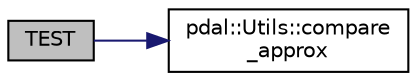 digraph "TEST"
{
  edge [fontname="Helvetica",fontsize="10",labelfontname="Helvetica",labelfontsize="10"];
  node [fontname="Helvetica",fontsize="10",shape=record];
  rankdir="LR";
  Node1 [label="TEST",height=0.2,width=0.4,color="black", fillcolor="grey75", style="filled", fontcolor="black"];
  Node1 -> Node2 [color="midnightblue",fontsize="10",style="solid",fontname="Helvetica"];
  Node2 [label="pdal::Utils::compare\l_approx",height=0.2,width=0.4,color="black", fillcolor="white", style="filled",URL="$namespacepdal_1_1Utils.html#adc485f0e38782357fc5c86352037534a"];
}
